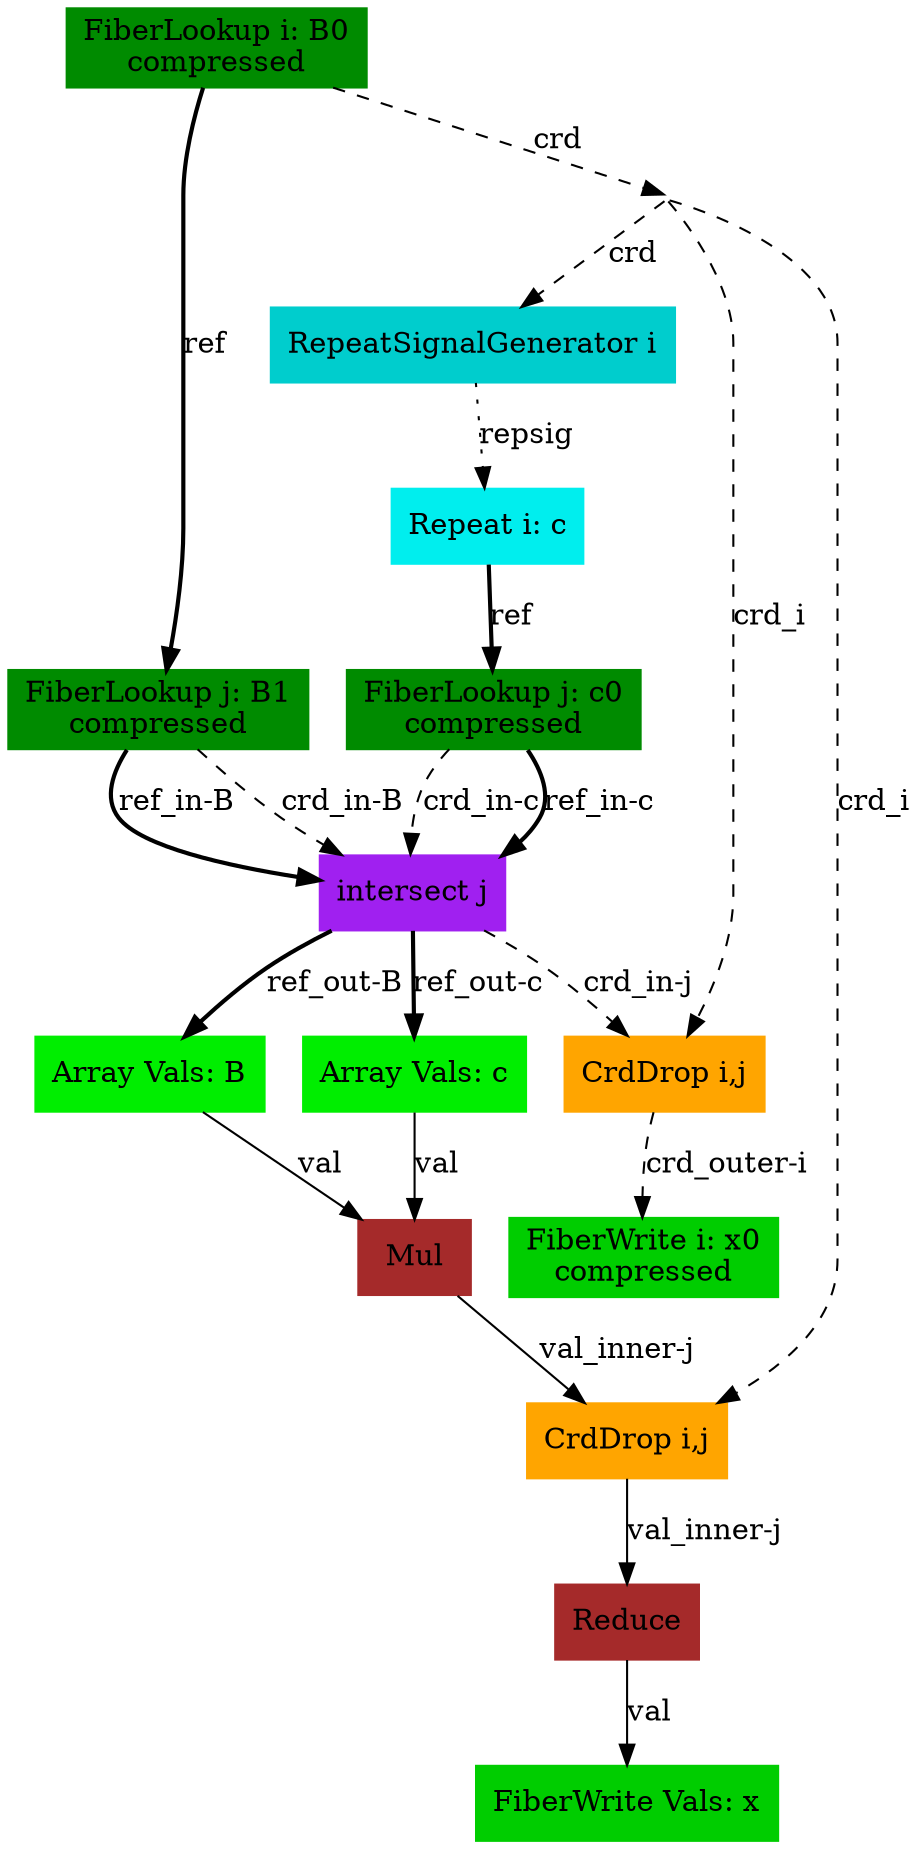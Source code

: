 digraph SAM {
    comment="x=s0,B=ss01,c=s0"
    14 [comment="type=fiberlookup,index=i,tensor=B,mode=0,format=compressed,src=true,root=true" label="FiberLookup i: B0\ncompressed" color=green4 shape=box style=filled type="fiberlookup" index="i" tensor="B" mode="0" format="compressed" src="true" root="true"]
    13 [comment="type=broadcast" shape=point style=invis type="broadcast"]
    7 [comment="type=crddrop,outer=i,inner=j" label="CrdDrop i,j" color=orange shape=box style=filled type="crddrop" outer="i" inner="j"]
    15 [comment="type=crddrop,outer=i,inner=j" label="CrdDrop i,j" color=orange shape=box style=filled type="crddrop" outer="i" inner="j"]
    1 [comment="type=fiberwrite,index=i,tensor=x,mode=0,format=compressed,segsize=2,crdsize=B0_dim,sink=true" label="FiberWrite i: x0\ncompressed" color=green3 shape=box style=filled type="fiberwrite" index="i" tensor="x" mode="0" format="compressed" segsize="2" crdsize="B0_dim" sink="true"]
    12 [comment="type=repsiggen,index=i" label="RepeatSignalGenerator i" color=cyan3 shape=box style=filled type="repsiggen" index="i"]
    11 [comment="type=repeat,index=i,tensor=c,root=true" label="Repeat i: c" color=cyan2 shape=box style=filled type="repeat" index="i" tensor="c" root="true"]
    10 [comment="type=fiberlookup,index=j,tensor=c,mode=0,format=compressed,src=true,root=false" label="FiberLookup j: c0\ncompressed" color=green4 shape=box style=filled type="fiberlookup" index="j" tensor="c" mode="0" format="compressed" src="true" root="false"]
    8 [comment="type=intersect,index=j" label="intersect j" color=purple shape=box style=filled type="intersect" index="j"]
    5 [comment="type=arrayvals,tensor=B" label="Array Vals: B" color=green2 shape=box style=filled type="arrayvals" tensor="B"]
    4 [comment="type=mul" label="Mul" color=brown shape=box style=filled type="mul"]
    3 [comment="type=reduce" label="Reduce" color=brown shape=box style=filled type="reduce"]
    0 [comment="type=fiberwrite,mode=vals,tensor=x,size=1*B0_dim,sink=true" label="FiberWrite Vals: x" color=green3 shape=box style=filled type="fiberwrite" tensor="x" mode="vals" size="1*B0_dim" sink="true"]
    6 [comment="type=arrayvals,tensor=c" label="Array Vals: c" color=green2 shape=box style=filled type="arrayvals" tensor="c"]
    9 [comment="type=fiberlookup,index=j,tensor=B,mode=1,format=compressed,src=true,root=false" label="FiberLookup j: B1\ncompressed" color=green4 shape=box style=filled type="fiberlookup" index="j" tensor="B" mode="1" format="compressed" src="true" root="false"]
    14 -> 13 [label="crd" style=dashed type="crd" comment=""]
    13 -> 7 [label="crd_i" style=dashed type="crd" comment="i"]
    7 -> 1 [label="crd_outer-i" style=dashed type="crd" comment="outer-i"]
    13 -> 12 [label="crd" style=dashed type="crd" comment=""]
    12 -> 11 [label="repsig" style=dotted type="repsig"]
    11 -> 10 [label="ref" style=bold type="ref"]
    10 -> 8 [label="crd_in-c" style=dashed type="crd" comment="in-c"]
    8 -> 7 [label="crd_in-j" style=dashed type="crd" comment="in-j"]
    8 -> 5 [label="ref_out-B" style=bold type="ref" comment="out-B"]
    5 -> 4 [label="val" type="val"]
    # 4 -> 3 [label="val" type="val"]
    3 -> 0 [label="val" type="val"]
    8 -> 6 [label="ref_out-c" style=bold type="ref" comment="out-c"]
    6 -> 4 [label="val" type="val"]
    10 -> 8 [label="ref_in-c" style=bold type="ref" comment="in-c"]
    14 -> 9 [label="ref" style=bold type="ref" comment=""]
    9 -> 8 [label="crd_in-B" style=dashed type="crd" comment="in-B"]
    9 -> 8 [label="ref_in-B" style=bold type="ref" comment="in-B"]

    4 -> 15 [label="val_inner-j" type="val" comment="inner-j"]
    15 -> 3 [label="val_inner-j" type="val" comment="inner-j"]
    13 -> 15 [label="crd_i" style=dashed type="crd" comment="i"]
}
